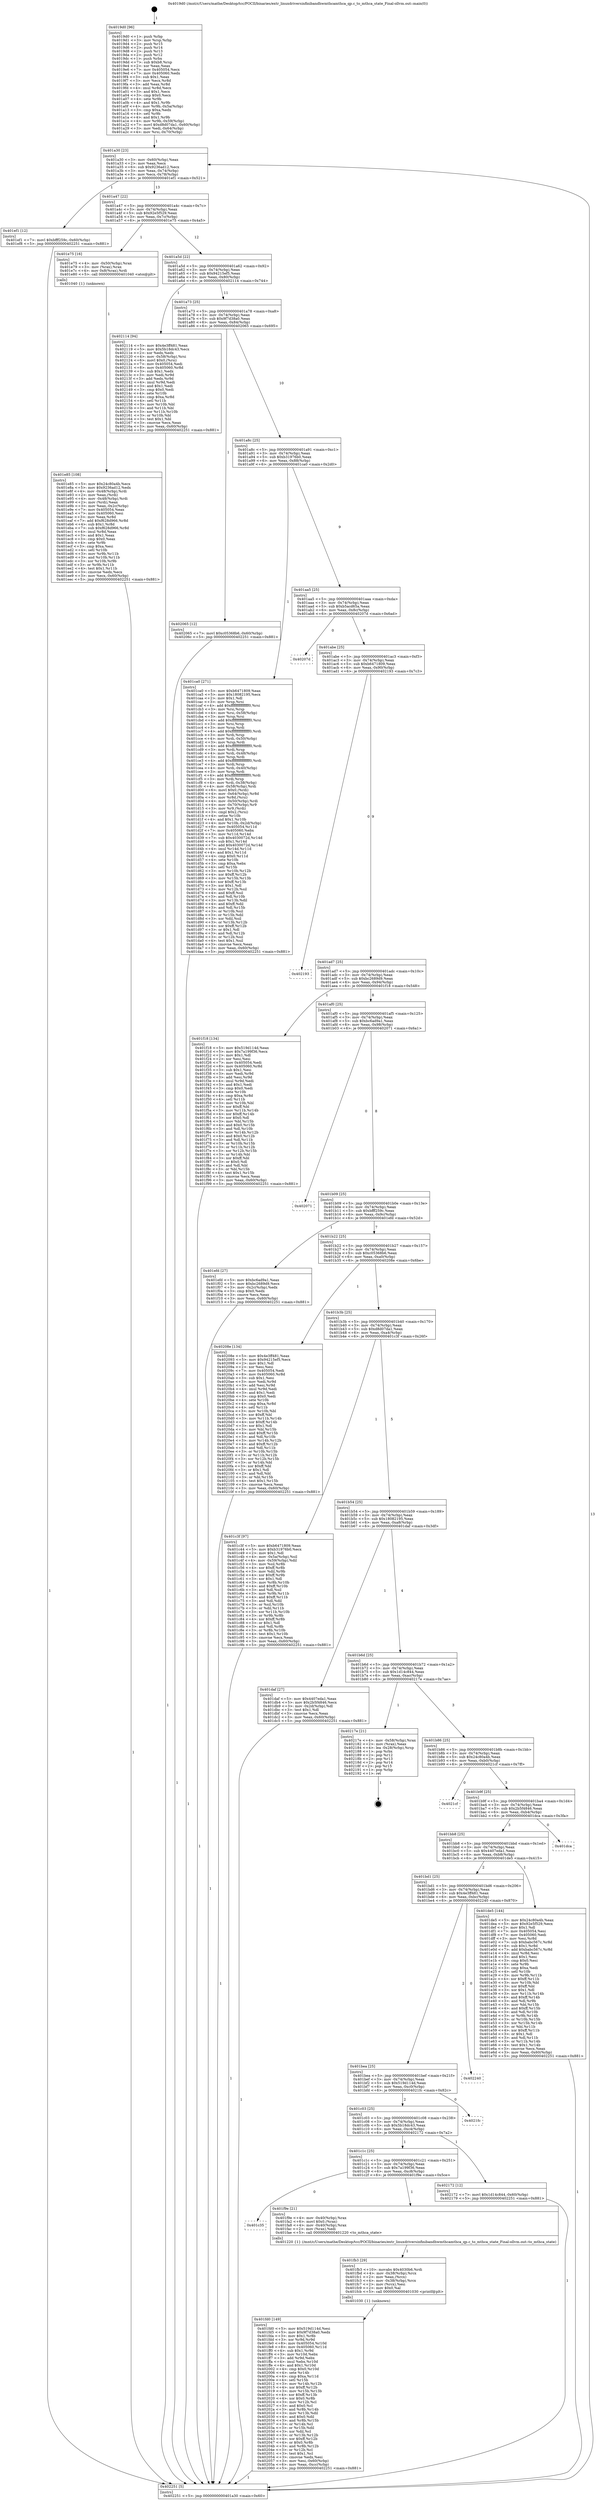digraph "0x4019d0" {
  label = "0x4019d0 (/mnt/c/Users/mathe/Desktop/tcc/POCII/binaries/extr_linuxdriversinfinibandhwmthcamthca_qp.c_to_mthca_state_Final-ollvm.out::main(0))"
  labelloc = "t"
  node[shape=record]

  Entry [label="",width=0.3,height=0.3,shape=circle,fillcolor=black,style=filled]
  "0x401a30" [label="{
     0x401a30 [23]\l
     | [instrs]\l
     &nbsp;&nbsp;0x401a30 \<+3\>: mov -0x60(%rbp),%eax\l
     &nbsp;&nbsp;0x401a33 \<+2\>: mov %eax,%ecx\l
     &nbsp;&nbsp;0x401a35 \<+6\>: sub $0x9236ad12,%ecx\l
     &nbsp;&nbsp;0x401a3b \<+3\>: mov %eax,-0x74(%rbp)\l
     &nbsp;&nbsp;0x401a3e \<+3\>: mov %ecx,-0x78(%rbp)\l
     &nbsp;&nbsp;0x401a41 \<+6\>: je 0000000000401ef1 \<main+0x521\>\l
  }"]
  "0x401ef1" [label="{
     0x401ef1 [12]\l
     | [instrs]\l
     &nbsp;&nbsp;0x401ef1 \<+7\>: movl $0xbfff259c,-0x60(%rbp)\l
     &nbsp;&nbsp;0x401ef8 \<+5\>: jmp 0000000000402251 \<main+0x881\>\l
  }"]
  "0x401a47" [label="{
     0x401a47 [22]\l
     | [instrs]\l
     &nbsp;&nbsp;0x401a47 \<+5\>: jmp 0000000000401a4c \<main+0x7c\>\l
     &nbsp;&nbsp;0x401a4c \<+3\>: mov -0x74(%rbp),%eax\l
     &nbsp;&nbsp;0x401a4f \<+5\>: sub $0x92e5f529,%eax\l
     &nbsp;&nbsp;0x401a54 \<+3\>: mov %eax,-0x7c(%rbp)\l
     &nbsp;&nbsp;0x401a57 \<+6\>: je 0000000000401e75 \<main+0x4a5\>\l
  }"]
  Exit [label="",width=0.3,height=0.3,shape=circle,fillcolor=black,style=filled,peripheries=2]
  "0x401e75" [label="{
     0x401e75 [16]\l
     | [instrs]\l
     &nbsp;&nbsp;0x401e75 \<+4\>: mov -0x50(%rbp),%rax\l
     &nbsp;&nbsp;0x401e79 \<+3\>: mov (%rax),%rax\l
     &nbsp;&nbsp;0x401e7c \<+4\>: mov 0x8(%rax),%rdi\l
     &nbsp;&nbsp;0x401e80 \<+5\>: call 0000000000401040 \<atoi@plt\>\l
     | [calls]\l
     &nbsp;&nbsp;0x401040 \{1\} (unknown)\l
  }"]
  "0x401a5d" [label="{
     0x401a5d [22]\l
     | [instrs]\l
     &nbsp;&nbsp;0x401a5d \<+5\>: jmp 0000000000401a62 \<main+0x92\>\l
     &nbsp;&nbsp;0x401a62 \<+3\>: mov -0x74(%rbp),%eax\l
     &nbsp;&nbsp;0x401a65 \<+5\>: sub $0x94215ef5,%eax\l
     &nbsp;&nbsp;0x401a6a \<+3\>: mov %eax,-0x80(%rbp)\l
     &nbsp;&nbsp;0x401a6d \<+6\>: je 0000000000402114 \<main+0x744\>\l
  }"]
  "0x401fd0" [label="{
     0x401fd0 [149]\l
     | [instrs]\l
     &nbsp;&nbsp;0x401fd0 \<+5\>: mov $0x519d114d,%esi\l
     &nbsp;&nbsp;0x401fd5 \<+5\>: mov $0x9f7d38a0,%edx\l
     &nbsp;&nbsp;0x401fda \<+3\>: mov $0x1,%r8b\l
     &nbsp;&nbsp;0x401fdd \<+3\>: xor %r9d,%r9d\l
     &nbsp;&nbsp;0x401fe0 \<+8\>: mov 0x405054,%r10d\l
     &nbsp;&nbsp;0x401fe8 \<+8\>: mov 0x405060,%r11d\l
     &nbsp;&nbsp;0x401ff0 \<+4\>: sub $0x1,%r9d\l
     &nbsp;&nbsp;0x401ff4 \<+3\>: mov %r10d,%ebx\l
     &nbsp;&nbsp;0x401ff7 \<+3\>: add %r9d,%ebx\l
     &nbsp;&nbsp;0x401ffa \<+4\>: imul %ebx,%r10d\l
     &nbsp;&nbsp;0x401ffe \<+4\>: and $0x1,%r10d\l
     &nbsp;&nbsp;0x402002 \<+4\>: cmp $0x0,%r10d\l
     &nbsp;&nbsp;0x402006 \<+4\>: sete %r14b\l
     &nbsp;&nbsp;0x40200a \<+4\>: cmp $0xa,%r11d\l
     &nbsp;&nbsp;0x40200e \<+4\>: setl %r15b\l
     &nbsp;&nbsp;0x402012 \<+3\>: mov %r14b,%r12b\l
     &nbsp;&nbsp;0x402015 \<+4\>: xor $0xff,%r12b\l
     &nbsp;&nbsp;0x402019 \<+3\>: mov %r15b,%r13b\l
     &nbsp;&nbsp;0x40201c \<+4\>: xor $0xff,%r13b\l
     &nbsp;&nbsp;0x402020 \<+4\>: xor $0x0,%r8b\l
     &nbsp;&nbsp;0x402024 \<+3\>: mov %r12b,%cl\l
     &nbsp;&nbsp;0x402027 \<+3\>: and $0x0,%cl\l
     &nbsp;&nbsp;0x40202a \<+3\>: and %r8b,%r14b\l
     &nbsp;&nbsp;0x40202d \<+3\>: mov %r13b,%dil\l
     &nbsp;&nbsp;0x402030 \<+4\>: and $0x0,%dil\l
     &nbsp;&nbsp;0x402034 \<+3\>: and %r8b,%r15b\l
     &nbsp;&nbsp;0x402037 \<+3\>: or %r14b,%cl\l
     &nbsp;&nbsp;0x40203a \<+3\>: or %r15b,%dil\l
     &nbsp;&nbsp;0x40203d \<+3\>: xor %dil,%cl\l
     &nbsp;&nbsp;0x402040 \<+3\>: or %r13b,%r12b\l
     &nbsp;&nbsp;0x402043 \<+4\>: xor $0xff,%r12b\l
     &nbsp;&nbsp;0x402047 \<+4\>: or $0x0,%r8b\l
     &nbsp;&nbsp;0x40204b \<+3\>: and %r8b,%r12b\l
     &nbsp;&nbsp;0x40204e \<+3\>: or %r12b,%cl\l
     &nbsp;&nbsp;0x402051 \<+3\>: test $0x1,%cl\l
     &nbsp;&nbsp;0x402054 \<+3\>: cmovne %edx,%esi\l
     &nbsp;&nbsp;0x402057 \<+3\>: mov %esi,-0x60(%rbp)\l
     &nbsp;&nbsp;0x40205a \<+6\>: mov %eax,-0xcc(%rbp)\l
     &nbsp;&nbsp;0x402060 \<+5\>: jmp 0000000000402251 \<main+0x881\>\l
  }"]
  "0x402114" [label="{
     0x402114 [94]\l
     | [instrs]\l
     &nbsp;&nbsp;0x402114 \<+5\>: mov $0x4e3ff481,%eax\l
     &nbsp;&nbsp;0x402119 \<+5\>: mov $0x5b18dc43,%ecx\l
     &nbsp;&nbsp;0x40211e \<+2\>: xor %edx,%edx\l
     &nbsp;&nbsp;0x402120 \<+4\>: mov -0x58(%rbp),%rsi\l
     &nbsp;&nbsp;0x402124 \<+6\>: movl $0x0,(%rsi)\l
     &nbsp;&nbsp;0x40212a \<+7\>: mov 0x405054,%edi\l
     &nbsp;&nbsp;0x402131 \<+8\>: mov 0x405060,%r8d\l
     &nbsp;&nbsp;0x402139 \<+3\>: sub $0x1,%edx\l
     &nbsp;&nbsp;0x40213c \<+3\>: mov %edi,%r9d\l
     &nbsp;&nbsp;0x40213f \<+3\>: add %edx,%r9d\l
     &nbsp;&nbsp;0x402142 \<+4\>: imul %r9d,%edi\l
     &nbsp;&nbsp;0x402146 \<+3\>: and $0x1,%edi\l
     &nbsp;&nbsp;0x402149 \<+3\>: cmp $0x0,%edi\l
     &nbsp;&nbsp;0x40214c \<+4\>: sete %r10b\l
     &nbsp;&nbsp;0x402150 \<+4\>: cmp $0xa,%r8d\l
     &nbsp;&nbsp;0x402154 \<+4\>: setl %r11b\l
     &nbsp;&nbsp;0x402158 \<+3\>: mov %r10b,%bl\l
     &nbsp;&nbsp;0x40215b \<+3\>: and %r11b,%bl\l
     &nbsp;&nbsp;0x40215e \<+3\>: xor %r11b,%r10b\l
     &nbsp;&nbsp;0x402161 \<+3\>: or %r10b,%bl\l
     &nbsp;&nbsp;0x402164 \<+3\>: test $0x1,%bl\l
     &nbsp;&nbsp;0x402167 \<+3\>: cmovne %ecx,%eax\l
     &nbsp;&nbsp;0x40216a \<+3\>: mov %eax,-0x60(%rbp)\l
     &nbsp;&nbsp;0x40216d \<+5\>: jmp 0000000000402251 \<main+0x881\>\l
  }"]
  "0x401a73" [label="{
     0x401a73 [25]\l
     | [instrs]\l
     &nbsp;&nbsp;0x401a73 \<+5\>: jmp 0000000000401a78 \<main+0xa8\>\l
     &nbsp;&nbsp;0x401a78 \<+3\>: mov -0x74(%rbp),%eax\l
     &nbsp;&nbsp;0x401a7b \<+5\>: sub $0x9f7d38a0,%eax\l
     &nbsp;&nbsp;0x401a80 \<+6\>: mov %eax,-0x84(%rbp)\l
     &nbsp;&nbsp;0x401a86 \<+6\>: je 0000000000402065 \<main+0x695\>\l
  }"]
  "0x401fb3" [label="{
     0x401fb3 [29]\l
     | [instrs]\l
     &nbsp;&nbsp;0x401fb3 \<+10\>: movabs $0x4030b6,%rdi\l
     &nbsp;&nbsp;0x401fbd \<+4\>: mov -0x38(%rbp),%rcx\l
     &nbsp;&nbsp;0x401fc1 \<+2\>: mov %eax,(%rcx)\l
     &nbsp;&nbsp;0x401fc3 \<+4\>: mov -0x38(%rbp),%rcx\l
     &nbsp;&nbsp;0x401fc7 \<+2\>: mov (%rcx),%esi\l
     &nbsp;&nbsp;0x401fc9 \<+2\>: mov $0x0,%al\l
     &nbsp;&nbsp;0x401fcb \<+5\>: call 0000000000401030 \<printf@plt\>\l
     | [calls]\l
     &nbsp;&nbsp;0x401030 \{1\} (unknown)\l
  }"]
  "0x402065" [label="{
     0x402065 [12]\l
     | [instrs]\l
     &nbsp;&nbsp;0x402065 \<+7\>: movl $0xc05368b6,-0x60(%rbp)\l
     &nbsp;&nbsp;0x40206c \<+5\>: jmp 0000000000402251 \<main+0x881\>\l
  }"]
  "0x401a8c" [label="{
     0x401a8c [25]\l
     | [instrs]\l
     &nbsp;&nbsp;0x401a8c \<+5\>: jmp 0000000000401a91 \<main+0xc1\>\l
     &nbsp;&nbsp;0x401a91 \<+3\>: mov -0x74(%rbp),%eax\l
     &nbsp;&nbsp;0x401a94 \<+5\>: sub $0xb31976b0,%eax\l
     &nbsp;&nbsp;0x401a99 \<+6\>: mov %eax,-0x88(%rbp)\l
     &nbsp;&nbsp;0x401a9f \<+6\>: je 0000000000401ca0 \<main+0x2d0\>\l
  }"]
  "0x401c35" [label="{
     0x401c35\l
  }", style=dashed]
  "0x401ca0" [label="{
     0x401ca0 [271]\l
     | [instrs]\l
     &nbsp;&nbsp;0x401ca0 \<+5\>: mov $0xb6471809,%eax\l
     &nbsp;&nbsp;0x401ca5 \<+5\>: mov $0x18082195,%ecx\l
     &nbsp;&nbsp;0x401caa \<+2\>: mov $0x1,%dl\l
     &nbsp;&nbsp;0x401cac \<+3\>: mov %rsp,%rsi\l
     &nbsp;&nbsp;0x401caf \<+4\>: add $0xfffffffffffffff0,%rsi\l
     &nbsp;&nbsp;0x401cb3 \<+3\>: mov %rsi,%rsp\l
     &nbsp;&nbsp;0x401cb6 \<+4\>: mov %rsi,-0x58(%rbp)\l
     &nbsp;&nbsp;0x401cba \<+3\>: mov %rsp,%rsi\l
     &nbsp;&nbsp;0x401cbd \<+4\>: add $0xfffffffffffffff0,%rsi\l
     &nbsp;&nbsp;0x401cc1 \<+3\>: mov %rsi,%rsp\l
     &nbsp;&nbsp;0x401cc4 \<+3\>: mov %rsp,%rdi\l
     &nbsp;&nbsp;0x401cc7 \<+4\>: add $0xfffffffffffffff0,%rdi\l
     &nbsp;&nbsp;0x401ccb \<+3\>: mov %rdi,%rsp\l
     &nbsp;&nbsp;0x401cce \<+4\>: mov %rdi,-0x50(%rbp)\l
     &nbsp;&nbsp;0x401cd2 \<+3\>: mov %rsp,%rdi\l
     &nbsp;&nbsp;0x401cd5 \<+4\>: add $0xfffffffffffffff0,%rdi\l
     &nbsp;&nbsp;0x401cd9 \<+3\>: mov %rdi,%rsp\l
     &nbsp;&nbsp;0x401cdc \<+4\>: mov %rdi,-0x48(%rbp)\l
     &nbsp;&nbsp;0x401ce0 \<+3\>: mov %rsp,%rdi\l
     &nbsp;&nbsp;0x401ce3 \<+4\>: add $0xfffffffffffffff0,%rdi\l
     &nbsp;&nbsp;0x401ce7 \<+3\>: mov %rdi,%rsp\l
     &nbsp;&nbsp;0x401cea \<+4\>: mov %rdi,-0x40(%rbp)\l
     &nbsp;&nbsp;0x401cee \<+3\>: mov %rsp,%rdi\l
     &nbsp;&nbsp;0x401cf1 \<+4\>: add $0xfffffffffffffff0,%rdi\l
     &nbsp;&nbsp;0x401cf5 \<+3\>: mov %rdi,%rsp\l
     &nbsp;&nbsp;0x401cf8 \<+4\>: mov %rdi,-0x38(%rbp)\l
     &nbsp;&nbsp;0x401cfc \<+4\>: mov -0x58(%rbp),%rdi\l
     &nbsp;&nbsp;0x401d00 \<+6\>: movl $0x0,(%rdi)\l
     &nbsp;&nbsp;0x401d06 \<+4\>: mov -0x64(%rbp),%r8d\l
     &nbsp;&nbsp;0x401d0a \<+3\>: mov %r8d,(%rsi)\l
     &nbsp;&nbsp;0x401d0d \<+4\>: mov -0x50(%rbp),%rdi\l
     &nbsp;&nbsp;0x401d11 \<+4\>: mov -0x70(%rbp),%r9\l
     &nbsp;&nbsp;0x401d15 \<+3\>: mov %r9,(%rdi)\l
     &nbsp;&nbsp;0x401d18 \<+3\>: cmpl $0x2,(%rsi)\l
     &nbsp;&nbsp;0x401d1b \<+4\>: setne %r10b\l
     &nbsp;&nbsp;0x401d1f \<+4\>: and $0x1,%r10b\l
     &nbsp;&nbsp;0x401d23 \<+4\>: mov %r10b,-0x2d(%rbp)\l
     &nbsp;&nbsp;0x401d27 \<+8\>: mov 0x405054,%r11d\l
     &nbsp;&nbsp;0x401d2f \<+7\>: mov 0x405060,%ebx\l
     &nbsp;&nbsp;0x401d36 \<+3\>: mov %r11d,%r14d\l
     &nbsp;&nbsp;0x401d39 \<+7\>: sub $0x4030072d,%r14d\l
     &nbsp;&nbsp;0x401d40 \<+4\>: sub $0x1,%r14d\l
     &nbsp;&nbsp;0x401d44 \<+7\>: add $0x4030072d,%r14d\l
     &nbsp;&nbsp;0x401d4b \<+4\>: imul %r14d,%r11d\l
     &nbsp;&nbsp;0x401d4f \<+4\>: and $0x1,%r11d\l
     &nbsp;&nbsp;0x401d53 \<+4\>: cmp $0x0,%r11d\l
     &nbsp;&nbsp;0x401d57 \<+4\>: sete %r10b\l
     &nbsp;&nbsp;0x401d5b \<+3\>: cmp $0xa,%ebx\l
     &nbsp;&nbsp;0x401d5e \<+4\>: setl %r15b\l
     &nbsp;&nbsp;0x401d62 \<+3\>: mov %r10b,%r12b\l
     &nbsp;&nbsp;0x401d65 \<+4\>: xor $0xff,%r12b\l
     &nbsp;&nbsp;0x401d69 \<+3\>: mov %r15b,%r13b\l
     &nbsp;&nbsp;0x401d6c \<+4\>: xor $0xff,%r13b\l
     &nbsp;&nbsp;0x401d70 \<+3\>: xor $0x1,%dl\l
     &nbsp;&nbsp;0x401d73 \<+3\>: mov %r12b,%sil\l
     &nbsp;&nbsp;0x401d76 \<+4\>: and $0xff,%sil\l
     &nbsp;&nbsp;0x401d7a \<+3\>: and %dl,%r10b\l
     &nbsp;&nbsp;0x401d7d \<+3\>: mov %r13b,%dil\l
     &nbsp;&nbsp;0x401d80 \<+4\>: and $0xff,%dil\l
     &nbsp;&nbsp;0x401d84 \<+3\>: and %dl,%r15b\l
     &nbsp;&nbsp;0x401d87 \<+3\>: or %r10b,%sil\l
     &nbsp;&nbsp;0x401d8a \<+3\>: or %r15b,%dil\l
     &nbsp;&nbsp;0x401d8d \<+3\>: xor %dil,%sil\l
     &nbsp;&nbsp;0x401d90 \<+3\>: or %r13b,%r12b\l
     &nbsp;&nbsp;0x401d93 \<+4\>: xor $0xff,%r12b\l
     &nbsp;&nbsp;0x401d97 \<+3\>: or $0x1,%dl\l
     &nbsp;&nbsp;0x401d9a \<+3\>: and %dl,%r12b\l
     &nbsp;&nbsp;0x401d9d \<+3\>: or %r12b,%sil\l
     &nbsp;&nbsp;0x401da0 \<+4\>: test $0x1,%sil\l
     &nbsp;&nbsp;0x401da4 \<+3\>: cmovne %ecx,%eax\l
     &nbsp;&nbsp;0x401da7 \<+3\>: mov %eax,-0x60(%rbp)\l
     &nbsp;&nbsp;0x401daa \<+5\>: jmp 0000000000402251 \<main+0x881\>\l
  }"]
  "0x401aa5" [label="{
     0x401aa5 [25]\l
     | [instrs]\l
     &nbsp;&nbsp;0x401aa5 \<+5\>: jmp 0000000000401aaa \<main+0xda\>\l
     &nbsp;&nbsp;0x401aaa \<+3\>: mov -0x74(%rbp),%eax\l
     &nbsp;&nbsp;0x401aad \<+5\>: sub $0xb5acd65a,%eax\l
     &nbsp;&nbsp;0x401ab2 \<+6\>: mov %eax,-0x8c(%rbp)\l
     &nbsp;&nbsp;0x401ab8 \<+6\>: je 000000000040207d \<main+0x6ad\>\l
  }"]
  "0x401f9e" [label="{
     0x401f9e [21]\l
     | [instrs]\l
     &nbsp;&nbsp;0x401f9e \<+4\>: mov -0x40(%rbp),%rax\l
     &nbsp;&nbsp;0x401fa2 \<+6\>: movl $0x0,(%rax)\l
     &nbsp;&nbsp;0x401fa8 \<+4\>: mov -0x40(%rbp),%rax\l
     &nbsp;&nbsp;0x401fac \<+2\>: mov (%rax),%edi\l
     &nbsp;&nbsp;0x401fae \<+5\>: call 0000000000401220 \<to_mthca_state\>\l
     | [calls]\l
     &nbsp;&nbsp;0x401220 \{1\} (/mnt/c/Users/mathe/Desktop/tcc/POCII/binaries/extr_linuxdriversinfinibandhwmthcamthca_qp.c_to_mthca_state_Final-ollvm.out::to_mthca_state)\l
  }"]
  "0x40207d" [label="{
     0x40207d\l
  }", style=dashed]
  "0x401abe" [label="{
     0x401abe [25]\l
     | [instrs]\l
     &nbsp;&nbsp;0x401abe \<+5\>: jmp 0000000000401ac3 \<main+0xf3\>\l
     &nbsp;&nbsp;0x401ac3 \<+3\>: mov -0x74(%rbp),%eax\l
     &nbsp;&nbsp;0x401ac6 \<+5\>: sub $0xb6471809,%eax\l
     &nbsp;&nbsp;0x401acb \<+6\>: mov %eax,-0x90(%rbp)\l
     &nbsp;&nbsp;0x401ad1 \<+6\>: je 0000000000402193 \<main+0x7c3\>\l
  }"]
  "0x401c1c" [label="{
     0x401c1c [25]\l
     | [instrs]\l
     &nbsp;&nbsp;0x401c1c \<+5\>: jmp 0000000000401c21 \<main+0x251\>\l
     &nbsp;&nbsp;0x401c21 \<+3\>: mov -0x74(%rbp),%eax\l
     &nbsp;&nbsp;0x401c24 \<+5\>: sub $0x7a199f36,%eax\l
     &nbsp;&nbsp;0x401c29 \<+6\>: mov %eax,-0xc8(%rbp)\l
     &nbsp;&nbsp;0x401c2f \<+6\>: je 0000000000401f9e \<main+0x5ce\>\l
  }"]
  "0x402193" [label="{
     0x402193\l
  }", style=dashed]
  "0x401ad7" [label="{
     0x401ad7 [25]\l
     | [instrs]\l
     &nbsp;&nbsp;0x401ad7 \<+5\>: jmp 0000000000401adc \<main+0x10c\>\l
     &nbsp;&nbsp;0x401adc \<+3\>: mov -0x74(%rbp),%eax\l
     &nbsp;&nbsp;0x401adf \<+5\>: sub $0xbc2689d9,%eax\l
     &nbsp;&nbsp;0x401ae4 \<+6\>: mov %eax,-0x94(%rbp)\l
     &nbsp;&nbsp;0x401aea \<+6\>: je 0000000000401f18 \<main+0x548\>\l
  }"]
  "0x402172" [label="{
     0x402172 [12]\l
     | [instrs]\l
     &nbsp;&nbsp;0x402172 \<+7\>: movl $0x1d14c844,-0x60(%rbp)\l
     &nbsp;&nbsp;0x402179 \<+5\>: jmp 0000000000402251 \<main+0x881\>\l
  }"]
  "0x401f18" [label="{
     0x401f18 [134]\l
     | [instrs]\l
     &nbsp;&nbsp;0x401f18 \<+5\>: mov $0x519d114d,%eax\l
     &nbsp;&nbsp;0x401f1d \<+5\>: mov $0x7a199f36,%ecx\l
     &nbsp;&nbsp;0x401f22 \<+2\>: mov $0x1,%dl\l
     &nbsp;&nbsp;0x401f24 \<+2\>: xor %esi,%esi\l
     &nbsp;&nbsp;0x401f26 \<+7\>: mov 0x405054,%edi\l
     &nbsp;&nbsp;0x401f2d \<+8\>: mov 0x405060,%r8d\l
     &nbsp;&nbsp;0x401f35 \<+3\>: sub $0x1,%esi\l
     &nbsp;&nbsp;0x401f38 \<+3\>: mov %edi,%r9d\l
     &nbsp;&nbsp;0x401f3b \<+3\>: add %esi,%r9d\l
     &nbsp;&nbsp;0x401f3e \<+4\>: imul %r9d,%edi\l
     &nbsp;&nbsp;0x401f42 \<+3\>: and $0x1,%edi\l
     &nbsp;&nbsp;0x401f45 \<+3\>: cmp $0x0,%edi\l
     &nbsp;&nbsp;0x401f48 \<+4\>: sete %r10b\l
     &nbsp;&nbsp;0x401f4c \<+4\>: cmp $0xa,%r8d\l
     &nbsp;&nbsp;0x401f50 \<+4\>: setl %r11b\l
     &nbsp;&nbsp;0x401f54 \<+3\>: mov %r10b,%bl\l
     &nbsp;&nbsp;0x401f57 \<+3\>: xor $0xff,%bl\l
     &nbsp;&nbsp;0x401f5a \<+3\>: mov %r11b,%r14b\l
     &nbsp;&nbsp;0x401f5d \<+4\>: xor $0xff,%r14b\l
     &nbsp;&nbsp;0x401f61 \<+3\>: xor $0x0,%dl\l
     &nbsp;&nbsp;0x401f64 \<+3\>: mov %bl,%r15b\l
     &nbsp;&nbsp;0x401f67 \<+4\>: and $0x0,%r15b\l
     &nbsp;&nbsp;0x401f6b \<+3\>: and %dl,%r10b\l
     &nbsp;&nbsp;0x401f6e \<+3\>: mov %r14b,%r12b\l
     &nbsp;&nbsp;0x401f71 \<+4\>: and $0x0,%r12b\l
     &nbsp;&nbsp;0x401f75 \<+3\>: and %dl,%r11b\l
     &nbsp;&nbsp;0x401f78 \<+3\>: or %r10b,%r15b\l
     &nbsp;&nbsp;0x401f7b \<+3\>: or %r11b,%r12b\l
     &nbsp;&nbsp;0x401f7e \<+3\>: xor %r12b,%r15b\l
     &nbsp;&nbsp;0x401f81 \<+3\>: or %r14b,%bl\l
     &nbsp;&nbsp;0x401f84 \<+3\>: xor $0xff,%bl\l
     &nbsp;&nbsp;0x401f87 \<+3\>: or $0x0,%dl\l
     &nbsp;&nbsp;0x401f8a \<+2\>: and %dl,%bl\l
     &nbsp;&nbsp;0x401f8c \<+3\>: or %bl,%r15b\l
     &nbsp;&nbsp;0x401f8f \<+4\>: test $0x1,%r15b\l
     &nbsp;&nbsp;0x401f93 \<+3\>: cmovne %ecx,%eax\l
     &nbsp;&nbsp;0x401f96 \<+3\>: mov %eax,-0x60(%rbp)\l
     &nbsp;&nbsp;0x401f99 \<+5\>: jmp 0000000000402251 \<main+0x881\>\l
  }"]
  "0x401af0" [label="{
     0x401af0 [25]\l
     | [instrs]\l
     &nbsp;&nbsp;0x401af0 \<+5\>: jmp 0000000000401af5 \<main+0x125\>\l
     &nbsp;&nbsp;0x401af5 \<+3\>: mov -0x74(%rbp),%eax\l
     &nbsp;&nbsp;0x401af8 \<+5\>: sub $0xbc6ad9a1,%eax\l
     &nbsp;&nbsp;0x401afd \<+6\>: mov %eax,-0x98(%rbp)\l
     &nbsp;&nbsp;0x401b03 \<+6\>: je 0000000000402071 \<main+0x6a1\>\l
  }"]
  "0x401c03" [label="{
     0x401c03 [25]\l
     | [instrs]\l
     &nbsp;&nbsp;0x401c03 \<+5\>: jmp 0000000000401c08 \<main+0x238\>\l
     &nbsp;&nbsp;0x401c08 \<+3\>: mov -0x74(%rbp),%eax\l
     &nbsp;&nbsp;0x401c0b \<+5\>: sub $0x5b18dc43,%eax\l
     &nbsp;&nbsp;0x401c10 \<+6\>: mov %eax,-0xc4(%rbp)\l
     &nbsp;&nbsp;0x401c16 \<+6\>: je 0000000000402172 \<main+0x7a2\>\l
  }"]
  "0x402071" [label="{
     0x402071\l
  }", style=dashed]
  "0x401b09" [label="{
     0x401b09 [25]\l
     | [instrs]\l
     &nbsp;&nbsp;0x401b09 \<+5\>: jmp 0000000000401b0e \<main+0x13e\>\l
     &nbsp;&nbsp;0x401b0e \<+3\>: mov -0x74(%rbp),%eax\l
     &nbsp;&nbsp;0x401b11 \<+5\>: sub $0xbfff259c,%eax\l
     &nbsp;&nbsp;0x401b16 \<+6\>: mov %eax,-0x9c(%rbp)\l
     &nbsp;&nbsp;0x401b1c \<+6\>: je 0000000000401efd \<main+0x52d\>\l
  }"]
  "0x4021fc" [label="{
     0x4021fc\l
  }", style=dashed]
  "0x401efd" [label="{
     0x401efd [27]\l
     | [instrs]\l
     &nbsp;&nbsp;0x401efd \<+5\>: mov $0xbc6ad9a1,%eax\l
     &nbsp;&nbsp;0x401f02 \<+5\>: mov $0xbc2689d9,%ecx\l
     &nbsp;&nbsp;0x401f07 \<+3\>: mov -0x2c(%rbp),%edx\l
     &nbsp;&nbsp;0x401f0a \<+3\>: cmp $0x0,%edx\l
     &nbsp;&nbsp;0x401f0d \<+3\>: cmove %ecx,%eax\l
     &nbsp;&nbsp;0x401f10 \<+3\>: mov %eax,-0x60(%rbp)\l
     &nbsp;&nbsp;0x401f13 \<+5\>: jmp 0000000000402251 \<main+0x881\>\l
  }"]
  "0x401b22" [label="{
     0x401b22 [25]\l
     | [instrs]\l
     &nbsp;&nbsp;0x401b22 \<+5\>: jmp 0000000000401b27 \<main+0x157\>\l
     &nbsp;&nbsp;0x401b27 \<+3\>: mov -0x74(%rbp),%eax\l
     &nbsp;&nbsp;0x401b2a \<+5\>: sub $0xc05368b6,%eax\l
     &nbsp;&nbsp;0x401b2f \<+6\>: mov %eax,-0xa0(%rbp)\l
     &nbsp;&nbsp;0x401b35 \<+6\>: je 000000000040208e \<main+0x6be\>\l
  }"]
  "0x401bea" [label="{
     0x401bea [25]\l
     | [instrs]\l
     &nbsp;&nbsp;0x401bea \<+5\>: jmp 0000000000401bef \<main+0x21f\>\l
     &nbsp;&nbsp;0x401bef \<+3\>: mov -0x74(%rbp),%eax\l
     &nbsp;&nbsp;0x401bf2 \<+5\>: sub $0x519d114d,%eax\l
     &nbsp;&nbsp;0x401bf7 \<+6\>: mov %eax,-0xc0(%rbp)\l
     &nbsp;&nbsp;0x401bfd \<+6\>: je 00000000004021fc \<main+0x82c\>\l
  }"]
  "0x40208e" [label="{
     0x40208e [134]\l
     | [instrs]\l
     &nbsp;&nbsp;0x40208e \<+5\>: mov $0x4e3ff481,%eax\l
     &nbsp;&nbsp;0x402093 \<+5\>: mov $0x94215ef5,%ecx\l
     &nbsp;&nbsp;0x402098 \<+2\>: mov $0x1,%dl\l
     &nbsp;&nbsp;0x40209a \<+2\>: xor %esi,%esi\l
     &nbsp;&nbsp;0x40209c \<+7\>: mov 0x405054,%edi\l
     &nbsp;&nbsp;0x4020a3 \<+8\>: mov 0x405060,%r8d\l
     &nbsp;&nbsp;0x4020ab \<+3\>: sub $0x1,%esi\l
     &nbsp;&nbsp;0x4020ae \<+3\>: mov %edi,%r9d\l
     &nbsp;&nbsp;0x4020b1 \<+3\>: add %esi,%r9d\l
     &nbsp;&nbsp;0x4020b4 \<+4\>: imul %r9d,%edi\l
     &nbsp;&nbsp;0x4020b8 \<+3\>: and $0x1,%edi\l
     &nbsp;&nbsp;0x4020bb \<+3\>: cmp $0x0,%edi\l
     &nbsp;&nbsp;0x4020be \<+4\>: sete %r10b\l
     &nbsp;&nbsp;0x4020c2 \<+4\>: cmp $0xa,%r8d\l
     &nbsp;&nbsp;0x4020c6 \<+4\>: setl %r11b\l
     &nbsp;&nbsp;0x4020ca \<+3\>: mov %r10b,%bl\l
     &nbsp;&nbsp;0x4020cd \<+3\>: xor $0xff,%bl\l
     &nbsp;&nbsp;0x4020d0 \<+3\>: mov %r11b,%r14b\l
     &nbsp;&nbsp;0x4020d3 \<+4\>: xor $0xff,%r14b\l
     &nbsp;&nbsp;0x4020d7 \<+3\>: xor $0x1,%dl\l
     &nbsp;&nbsp;0x4020da \<+3\>: mov %bl,%r15b\l
     &nbsp;&nbsp;0x4020dd \<+4\>: and $0xff,%r15b\l
     &nbsp;&nbsp;0x4020e1 \<+3\>: and %dl,%r10b\l
     &nbsp;&nbsp;0x4020e4 \<+3\>: mov %r14b,%r12b\l
     &nbsp;&nbsp;0x4020e7 \<+4\>: and $0xff,%r12b\l
     &nbsp;&nbsp;0x4020eb \<+3\>: and %dl,%r11b\l
     &nbsp;&nbsp;0x4020ee \<+3\>: or %r10b,%r15b\l
     &nbsp;&nbsp;0x4020f1 \<+3\>: or %r11b,%r12b\l
     &nbsp;&nbsp;0x4020f4 \<+3\>: xor %r12b,%r15b\l
     &nbsp;&nbsp;0x4020f7 \<+3\>: or %r14b,%bl\l
     &nbsp;&nbsp;0x4020fa \<+3\>: xor $0xff,%bl\l
     &nbsp;&nbsp;0x4020fd \<+3\>: or $0x1,%dl\l
     &nbsp;&nbsp;0x402100 \<+2\>: and %dl,%bl\l
     &nbsp;&nbsp;0x402102 \<+3\>: or %bl,%r15b\l
     &nbsp;&nbsp;0x402105 \<+4\>: test $0x1,%r15b\l
     &nbsp;&nbsp;0x402109 \<+3\>: cmovne %ecx,%eax\l
     &nbsp;&nbsp;0x40210c \<+3\>: mov %eax,-0x60(%rbp)\l
     &nbsp;&nbsp;0x40210f \<+5\>: jmp 0000000000402251 \<main+0x881\>\l
  }"]
  "0x401b3b" [label="{
     0x401b3b [25]\l
     | [instrs]\l
     &nbsp;&nbsp;0x401b3b \<+5\>: jmp 0000000000401b40 \<main+0x170\>\l
     &nbsp;&nbsp;0x401b40 \<+3\>: mov -0x74(%rbp),%eax\l
     &nbsp;&nbsp;0x401b43 \<+5\>: sub $0xd8d07da1,%eax\l
     &nbsp;&nbsp;0x401b48 \<+6\>: mov %eax,-0xa4(%rbp)\l
     &nbsp;&nbsp;0x401b4e \<+6\>: je 0000000000401c3f \<main+0x26f\>\l
  }"]
  "0x402240" [label="{
     0x402240\l
  }", style=dashed]
  "0x401c3f" [label="{
     0x401c3f [97]\l
     | [instrs]\l
     &nbsp;&nbsp;0x401c3f \<+5\>: mov $0xb6471809,%eax\l
     &nbsp;&nbsp;0x401c44 \<+5\>: mov $0xb31976b0,%ecx\l
     &nbsp;&nbsp;0x401c49 \<+2\>: mov $0x1,%dl\l
     &nbsp;&nbsp;0x401c4b \<+4\>: mov -0x5a(%rbp),%sil\l
     &nbsp;&nbsp;0x401c4f \<+4\>: mov -0x59(%rbp),%dil\l
     &nbsp;&nbsp;0x401c53 \<+3\>: mov %sil,%r8b\l
     &nbsp;&nbsp;0x401c56 \<+4\>: xor $0xff,%r8b\l
     &nbsp;&nbsp;0x401c5a \<+3\>: mov %dil,%r9b\l
     &nbsp;&nbsp;0x401c5d \<+4\>: xor $0xff,%r9b\l
     &nbsp;&nbsp;0x401c61 \<+3\>: xor $0x1,%dl\l
     &nbsp;&nbsp;0x401c64 \<+3\>: mov %r8b,%r10b\l
     &nbsp;&nbsp;0x401c67 \<+4\>: and $0xff,%r10b\l
     &nbsp;&nbsp;0x401c6b \<+3\>: and %dl,%sil\l
     &nbsp;&nbsp;0x401c6e \<+3\>: mov %r9b,%r11b\l
     &nbsp;&nbsp;0x401c71 \<+4\>: and $0xff,%r11b\l
     &nbsp;&nbsp;0x401c75 \<+3\>: and %dl,%dil\l
     &nbsp;&nbsp;0x401c78 \<+3\>: or %sil,%r10b\l
     &nbsp;&nbsp;0x401c7b \<+3\>: or %dil,%r11b\l
     &nbsp;&nbsp;0x401c7e \<+3\>: xor %r11b,%r10b\l
     &nbsp;&nbsp;0x401c81 \<+3\>: or %r9b,%r8b\l
     &nbsp;&nbsp;0x401c84 \<+4\>: xor $0xff,%r8b\l
     &nbsp;&nbsp;0x401c88 \<+3\>: or $0x1,%dl\l
     &nbsp;&nbsp;0x401c8b \<+3\>: and %dl,%r8b\l
     &nbsp;&nbsp;0x401c8e \<+3\>: or %r8b,%r10b\l
     &nbsp;&nbsp;0x401c91 \<+4\>: test $0x1,%r10b\l
     &nbsp;&nbsp;0x401c95 \<+3\>: cmovne %ecx,%eax\l
     &nbsp;&nbsp;0x401c98 \<+3\>: mov %eax,-0x60(%rbp)\l
     &nbsp;&nbsp;0x401c9b \<+5\>: jmp 0000000000402251 \<main+0x881\>\l
  }"]
  "0x401b54" [label="{
     0x401b54 [25]\l
     | [instrs]\l
     &nbsp;&nbsp;0x401b54 \<+5\>: jmp 0000000000401b59 \<main+0x189\>\l
     &nbsp;&nbsp;0x401b59 \<+3\>: mov -0x74(%rbp),%eax\l
     &nbsp;&nbsp;0x401b5c \<+5\>: sub $0x18082195,%eax\l
     &nbsp;&nbsp;0x401b61 \<+6\>: mov %eax,-0xa8(%rbp)\l
     &nbsp;&nbsp;0x401b67 \<+6\>: je 0000000000401daf \<main+0x3df\>\l
  }"]
  "0x402251" [label="{
     0x402251 [5]\l
     | [instrs]\l
     &nbsp;&nbsp;0x402251 \<+5\>: jmp 0000000000401a30 \<main+0x60\>\l
  }"]
  "0x4019d0" [label="{
     0x4019d0 [96]\l
     | [instrs]\l
     &nbsp;&nbsp;0x4019d0 \<+1\>: push %rbp\l
     &nbsp;&nbsp;0x4019d1 \<+3\>: mov %rsp,%rbp\l
     &nbsp;&nbsp;0x4019d4 \<+2\>: push %r15\l
     &nbsp;&nbsp;0x4019d6 \<+2\>: push %r14\l
     &nbsp;&nbsp;0x4019d8 \<+2\>: push %r13\l
     &nbsp;&nbsp;0x4019da \<+2\>: push %r12\l
     &nbsp;&nbsp;0x4019dc \<+1\>: push %rbx\l
     &nbsp;&nbsp;0x4019dd \<+7\>: sub $0xb8,%rsp\l
     &nbsp;&nbsp;0x4019e4 \<+2\>: xor %eax,%eax\l
     &nbsp;&nbsp;0x4019e6 \<+7\>: mov 0x405054,%ecx\l
     &nbsp;&nbsp;0x4019ed \<+7\>: mov 0x405060,%edx\l
     &nbsp;&nbsp;0x4019f4 \<+3\>: sub $0x1,%eax\l
     &nbsp;&nbsp;0x4019f7 \<+3\>: mov %ecx,%r8d\l
     &nbsp;&nbsp;0x4019fa \<+3\>: add %eax,%r8d\l
     &nbsp;&nbsp;0x4019fd \<+4\>: imul %r8d,%ecx\l
     &nbsp;&nbsp;0x401a01 \<+3\>: and $0x1,%ecx\l
     &nbsp;&nbsp;0x401a04 \<+3\>: cmp $0x0,%ecx\l
     &nbsp;&nbsp;0x401a07 \<+4\>: sete %r9b\l
     &nbsp;&nbsp;0x401a0b \<+4\>: and $0x1,%r9b\l
     &nbsp;&nbsp;0x401a0f \<+4\>: mov %r9b,-0x5a(%rbp)\l
     &nbsp;&nbsp;0x401a13 \<+3\>: cmp $0xa,%edx\l
     &nbsp;&nbsp;0x401a16 \<+4\>: setl %r9b\l
     &nbsp;&nbsp;0x401a1a \<+4\>: and $0x1,%r9b\l
     &nbsp;&nbsp;0x401a1e \<+4\>: mov %r9b,-0x59(%rbp)\l
     &nbsp;&nbsp;0x401a22 \<+7\>: movl $0xd8d07da1,-0x60(%rbp)\l
     &nbsp;&nbsp;0x401a29 \<+3\>: mov %edi,-0x64(%rbp)\l
     &nbsp;&nbsp;0x401a2c \<+4\>: mov %rsi,-0x70(%rbp)\l
  }"]
  "0x401e85" [label="{
     0x401e85 [108]\l
     | [instrs]\l
     &nbsp;&nbsp;0x401e85 \<+5\>: mov $0x24c80a4b,%ecx\l
     &nbsp;&nbsp;0x401e8a \<+5\>: mov $0x9236ad12,%edx\l
     &nbsp;&nbsp;0x401e8f \<+4\>: mov -0x48(%rbp),%rdi\l
     &nbsp;&nbsp;0x401e93 \<+2\>: mov %eax,(%rdi)\l
     &nbsp;&nbsp;0x401e95 \<+4\>: mov -0x48(%rbp),%rdi\l
     &nbsp;&nbsp;0x401e99 \<+2\>: mov (%rdi),%eax\l
     &nbsp;&nbsp;0x401e9b \<+3\>: mov %eax,-0x2c(%rbp)\l
     &nbsp;&nbsp;0x401e9e \<+7\>: mov 0x405054,%eax\l
     &nbsp;&nbsp;0x401ea5 \<+7\>: mov 0x405060,%esi\l
     &nbsp;&nbsp;0x401eac \<+3\>: mov %eax,%r8d\l
     &nbsp;&nbsp;0x401eaf \<+7\>: add $0xf628d966,%r8d\l
     &nbsp;&nbsp;0x401eb6 \<+4\>: sub $0x1,%r8d\l
     &nbsp;&nbsp;0x401eba \<+7\>: sub $0xf628d966,%r8d\l
     &nbsp;&nbsp;0x401ec1 \<+4\>: imul %r8d,%eax\l
     &nbsp;&nbsp;0x401ec5 \<+3\>: and $0x1,%eax\l
     &nbsp;&nbsp;0x401ec8 \<+3\>: cmp $0x0,%eax\l
     &nbsp;&nbsp;0x401ecb \<+4\>: sete %r9b\l
     &nbsp;&nbsp;0x401ecf \<+3\>: cmp $0xa,%esi\l
     &nbsp;&nbsp;0x401ed2 \<+4\>: setl %r10b\l
     &nbsp;&nbsp;0x401ed6 \<+3\>: mov %r9b,%r11b\l
     &nbsp;&nbsp;0x401ed9 \<+3\>: and %r10b,%r11b\l
     &nbsp;&nbsp;0x401edc \<+3\>: xor %r10b,%r9b\l
     &nbsp;&nbsp;0x401edf \<+3\>: or %r9b,%r11b\l
     &nbsp;&nbsp;0x401ee2 \<+4\>: test $0x1,%r11b\l
     &nbsp;&nbsp;0x401ee6 \<+3\>: cmovne %edx,%ecx\l
     &nbsp;&nbsp;0x401ee9 \<+3\>: mov %ecx,-0x60(%rbp)\l
     &nbsp;&nbsp;0x401eec \<+5\>: jmp 0000000000402251 \<main+0x881\>\l
  }"]
  "0x401bd1" [label="{
     0x401bd1 [25]\l
     | [instrs]\l
     &nbsp;&nbsp;0x401bd1 \<+5\>: jmp 0000000000401bd6 \<main+0x206\>\l
     &nbsp;&nbsp;0x401bd6 \<+3\>: mov -0x74(%rbp),%eax\l
     &nbsp;&nbsp;0x401bd9 \<+5\>: sub $0x4e3ff481,%eax\l
     &nbsp;&nbsp;0x401bde \<+6\>: mov %eax,-0xbc(%rbp)\l
     &nbsp;&nbsp;0x401be4 \<+6\>: je 0000000000402240 \<main+0x870\>\l
  }"]
  "0x401daf" [label="{
     0x401daf [27]\l
     | [instrs]\l
     &nbsp;&nbsp;0x401daf \<+5\>: mov $0x4407eda1,%eax\l
     &nbsp;&nbsp;0x401db4 \<+5\>: mov $0x2b5f4846,%ecx\l
     &nbsp;&nbsp;0x401db9 \<+3\>: mov -0x2d(%rbp),%dl\l
     &nbsp;&nbsp;0x401dbc \<+3\>: test $0x1,%dl\l
     &nbsp;&nbsp;0x401dbf \<+3\>: cmovne %ecx,%eax\l
     &nbsp;&nbsp;0x401dc2 \<+3\>: mov %eax,-0x60(%rbp)\l
     &nbsp;&nbsp;0x401dc5 \<+5\>: jmp 0000000000402251 \<main+0x881\>\l
  }"]
  "0x401b6d" [label="{
     0x401b6d [25]\l
     | [instrs]\l
     &nbsp;&nbsp;0x401b6d \<+5\>: jmp 0000000000401b72 \<main+0x1a2\>\l
     &nbsp;&nbsp;0x401b72 \<+3\>: mov -0x74(%rbp),%eax\l
     &nbsp;&nbsp;0x401b75 \<+5\>: sub $0x1d14c844,%eax\l
     &nbsp;&nbsp;0x401b7a \<+6\>: mov %eax,-0xac(%rbp)\l
     &nbsp;&nbsp;0x401b80 \<+6\>: je 000000000040217e \<main+0x7ae\>\l
  }"]
  "0x401de5" [label="{
     0x401de5 [144]\l
     | [instrs]\l
     &nbsp;&nbsp;0x401de5 \<+5\>: mov $0x24c80a4b,%eax\l
     &nbsp;&nbsp;0x401dea \<+5\>: mov $0x92e5f529,%ecx\l
     &nbsp;&nbsp;0x401def \<+2\>: mov $0x1,%dl\l
     &nbsp;&nbsp;0x401df1 \<+7\>: mov 0x405054,%esi\l
     &nbsp;&nbsp;0x401df8 \<+7\>: mov 0x405060,%edi\l
     &nbsp;&nbsp;0x401dff \<+3\>: mov %esi,%r8d\l
     &nbsp;&nbsp;0x401e02 \<+7\>: sub $0xbabc567c,%r8d\l
     &nbsp;&nbsp;0x401e09 \<+4\>: sub $0x1,%r8d\l
     &nbsp;&nbsp;0x401e0d \<+7\>: add $0xbabc567c,%r8d\l
     &nbsp;&nbsp;0x401e14 \<+4\>: imul %r8d,%esi\l
     &nbsp;&nbsp;0x401e18 \<+3\>: and $0x1,%esi\l
     &nbsp;&nbsp;0x401e1b \<+3\>: cmp $0x0,%esi\l
     &nbsp;&nbsp;0x401e1e \<+4\>: sete %r9b\l
     &nbsp;&nbsp;0x401e22 \<+3\>: cmp $0xa,%edi\l
     &nbsp;&nbsp;0x401e25 \<+4\>: setl %r10b\l
     &nbsp;&nbsp;0x401e29 \<+3\>: mov %r9b,%r11b\l
     &nbsp;&nbsp;0x401e2c \<+4\>: xor $0xff,%r11b\l
     &nbsp;&nbsp;0x401e30 \<+3\>: mov %r10b,%bl\l
     &nbsp;&nbsp;0x401e33 \<+3\>: xor $0xff,%bl\l
     &nbsp;&nbsp;0x401e36 \<+3\>: xor $0x1,%dl\l
     &nbsp;&nbsp;0x401e39 \<+3\>: mov %r11b,%r14b\l
     &nbsp;&nbsp;0x401e3c \<+4\>: and $0xff,%r14b\l
     &nbsp;&nbsp;0x401e40 \<+3\>: and %dl,%r9b\l
     &nbsp;&nbsp;0x401e43 \<+3\>: mov %bl,%r15b\l
     &nbsp;&nbsp;0x401e46 \<+4\>: and $0xff,%r15b\l
     &nbsp;&nbsp;0x401e4a \<+3\>: and %dl,%r10b\l
     &nbsp;&nbsp;0x401e4d \<+3\>: or %r9b,%r14b\l
     &nbsp;&nbsp;0x401e50 \<+3\>: or %r10b,%r15b\l
     &nbsp;&nbsp;0x401e53 \<+3\>: xor %r15b,%r14b\l
     &nbsp;&nbsp;0x401e56 \<+3\>: or %bl,%r11b\l
     &nbsp;&nbsp;0x401e59 \<+4\>: xor $0xff,%r11b\l
     &nbsp;&nbsp;0x401e5d \<+3\>: or $0x1,%dl\l
     &nbsp;&nbsp;0x401e60 \<+3\>: and %dl,%r11b\l
     &nbsp;&nbsp;0x401e63 \<+3\>: or %r11b,%r14b\l
     &nbsp;&nbsp;0x401e66 \<+4\>: test $0x1,%r14b\l
     &nbsp;&nbsp;0x401e6a \<+3\>: cmovne %ecx,%eax\l
     &nbsp;&nbsp;0x401e6d \<+3\>: mov %eax,-0x60(%rbp)\l
     &nbsp;&nbsp;0x401e70 \<+5\>: jmp 0000000000402251 \<main+0x881\>\l
  }"]
  "0x40217e" [label="{
     0x40217e [21]\l
     | [instrs]\l
     &nbsp;&nbsp;0x40217e \<+4\>: mov -0x58(%rbp),%rax\l
     &nbsp;&nbsp;0x402182 \<+2\>: mov (%rax),%eax\l
     &nbsp;&nbsp;0x402184 \<+4\>: lea -0x28(%rbp),%rsp\l
     &nbsp;&nbsp;0x402188 \<+1\>: pop %rbx\l
     &nbsp;&nbsp;0x402189 \<+2\>: pop %r12\l
     &nbsp;&nbsp;0x40218b \<+2\>: pop %r13\l
     &nbsp;&nbsp;0x40218d \<+2\>: pop %r14\l
     &nbsp;&nbsp;0x40218f \<+2\>: pop %r15\l
     &nbsp;&nbsp;0x402191 \<+1\>: pop %rbp\l
     &nbsp;&nbsp;0x402192 \<+1\>: ret\l
  }"]
  "0x401b86" [label="{
     0x401b86 [25]\l
     | [instrs]\l
     &nbsp;&nbsp;0x401b86 \<+5\>: jmp 0000000000401b8b \<main+0x1bb\>\l
     &nbsp;&nbsp;0x401b8b \<+3\>: mov -0x74(%rbp),%eax\l
     &nbsp;&nbsp;0x401b8e \<+5\>: sub $0x24c80a4b,%eax\l
     &nbsp;&nbsp;0x401b93 \<+6\>: mov %eax,-0xb0(%rbp)\l
     &nbsp;&nbsp;0x401b99 \<+6\>: je 00000000004021cf \<main+0x7ff\>\l
  }"]
  "0x401bb8" [label="{
     0x401bb8 [25]\l
     | [instrs]\l
     &nbsp;&nbsp;0x401bb8 \<+5\>: jmp 0000000000401bbd \<main+0x1ed\>\l
     &nbsp;&nbsp;0x401bbd \<+3\>: mov -0x74(%rbp),%eax\l
     &nbsp;&nbsp;0x401bc0 \<+5\>: sub $0x4407eda1,%eax\l
     &nbsp;&nbsp;0x401bc5 \<+6\>: mov %eax,-0xb8(%rbp)\l
     &nbsp;&nbsp;0x401bcb \<+6\>: je 0000000000401de5 \<main+0x415\>\l
  }"]
  "0x4021cf" [label="{
     0x4021cf\l
  }", style=dashed]
  "0x401b9f" [label="{
     0x401b9f [25]\l
     | [instrs]\l
     &nbsp;&nbsp;0x401b9f \<+5\>: jmp 0000000000401ba4 \<main+0x1d4\>\l
     &nbsp;&nbsp;0x401ba4 \<+3\>: mov -0x74(%rbp),%eax\l
     &nbsp;&nbsp;0x401ba7 \<+5\>: sub $0x2b5f4846,%eax\l
     &nbsp;&nbsp;0x401bac \<+6\>: mov %eax,-0xb4(%rbp)\l
     &nbsp;&nbsp;0x401bb2 \<+6\>: je 0000000000401dca \<main+0x3fa\>\l
  }"]
  "0x401dca" [label="{
     0x401dca\l
  }", style=dashed]
  Entry -> "0x4019d0" [label=" 1"]
  "0x401a30" -> "0x401ef1" [label=" 1"]
  "0x401a30" -> "0x401a47" [label=" 13"]
  "0x40217e" -> Exit [label=" 1"]
  "0x401a47" -> "0x401e75" [label=" 1"]
  "0x401a47" -> "0x401a5d" [label=" 12"]
  "0x402172" -> "0x402251" [label=" 1"]
  "0x401a5d" -> "0x402114" [label=" 1"]
  "0x401a5d" -> "0x401a73" [label=" 11"]
  "0x402114" -> "0x402251" [label=" 1"]
  "0x401a73" -> "0x402065" [label=" 1"]
  "0x401a73" -> "0x401a8c" [label=" 10"]
  "0x40208e" -> "0x402251" [label=" 1"]
  "0x401a8c" -> "0x401ca0" [label=" 1"]
  "0x401a8c" -> "0x401aa5" [label=" 9"]
  "0x402065" -> "0x402251" [label=" 1"]
  "0x401aa5" -> "0x40207d" [label=" 0"]
  "0x401aa5" -> "0x401abe" [label=" 9"]
  "0x401fd0" -> "0x402251" [label=" 1"]
  "0x401abe" -> "0x402193" [label=" 0"]
  "0x401abe" -> "0x401ad7" [label=" 9"]
  "0x401f9e" -> "0x401fb3" [label=" 1"]
  "0x401ad7" -> "0x401f18" [label=" 1"]
  "0x401ad7" -> "0x401af0" [label=" 8"]
  "0x401c1c" -> "0x401c35" [label=" 0"]
  "0x401af0" -> "0x402071" [label=" 0"]
  "0x401af0" -> "0x401b09" [label=" 8"]
  "0x401fb3" -> "0x401fd0" [label=" 1"]
  "0x401b09" -> "0x401efd" [label=" 1"]
  "0x401b09" -> "0x401b22" [label=" 7"]
  "0x401c03" -> "0x401c1c" [label=" 1"]
  "0x401b22" -> "0x40208e" [label=" 1"]
  "0x401b22" -> "0x401b3b" [label=" 6"]
  "0x401c1c" -> "0x401f9e" [label=" 1"]
  "0x401b3b" -> "0x401c3f" [label=" 1"]
  "0x401b3b" -> "0x401b54" [label=" 5"]
  "0x401c3f" -> "0x402251" [label=" 1"]
  "0x4019d0" -> "0x401a30" [label=" 1"]
  "0x402251" -> "0x401a30" [label=" 13"]
  "0x401bea" -> "0x401c03" [label=" 2"]
  "0x401ca0" -> "0x402251" [label=" 1"]
  "0x401c03" -> "0x402172" [label=" 1"]
  "0x401b54" -> "0x401daf" [label=" 1"]
  "0x401b54" -> "0x401b6d" [label=" 4"]
  "0x401daf" -> "0x402251" [label=" 1"]
  "0x401bd1" -> "0x401bea" [label=" 2"]
  "0x401b6d" -> "0x40217e" [label=" 1"]
  "0x401b6d" -> "0x401b86" [label=" 3"]
  "0x401bd1" -> "0x402240" [label=" 0"]
  "0x401b86" -> "0x4021cf" [label=" 0"]
  "0x401b86" -> "0x401b9f" [label=" 3"]
  "0x401f18" -> "0x402251" [label=" 1"]
  "0x401b9f" -> "0x401dca" [label=" 0"]
  "0x401b9f" -> "0x401bb8" [label=" 3"]
  "0x401bea" -> "0x4021fc" [label=" 0"]
  "0x401bb8" -> "0x401de5" [label=" 1"]
  "0x401bb8" -> "0x401bd1" [label=" 2"]
  "0x401de5" -> "0x402251" [label=" 1"]
  "0x401e75" -> "0x401e85" [label=" 1"]
  "0x401e85" -> "0x402251" [label=" 1"]
  "0x401ef1" -> "0x402251" [label=" 1"]
  "0x401efd" -> "0x402251" [label=" 1"]
}
